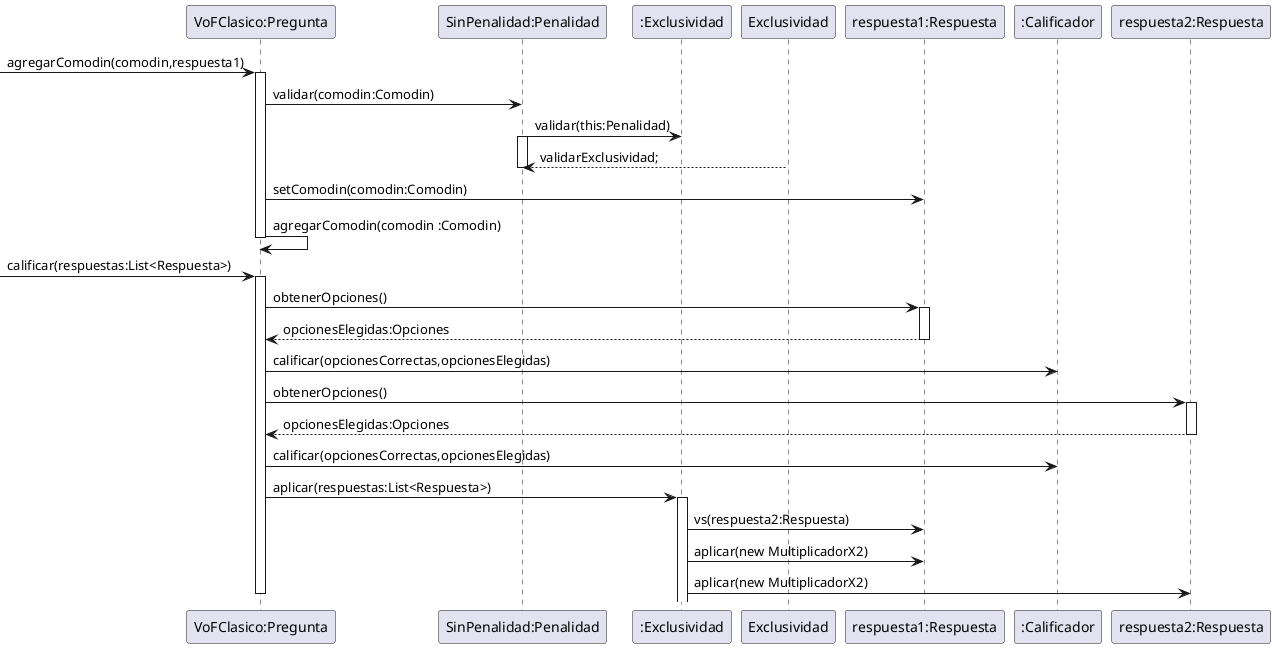 @startuml
[->"VoFClasico:Pregunta":agregarComodin(comodin,respuesta1)
activate "VoFClasico:Pregunta"
"VoFClasico:Pregunta" -> "SinPenalidad:Penalidad":validar(comodin:Comodin)
"SinPenalidad:Penalidad"->":Exclusividad":validar(this:Penalidad)
activate "SinPenalidad:Penalidad"
"Exclusividad"-->"SinPenalidad:Penalidad":validarExclusividad;
 deactivate "SinPenalidad:Penalidad"
 "VoFClasico:Pregunta"->"respuesta1:Respuesta":setComodin(comodin:Comodin)
"VoFClasico:Pregunta" ->"VoFClasico:Pregunta" :agregarComodin(comodin :Comodin)
deactivate "VoFClasico:Pregunta"

[->"VoFClasico:Pregunta":calificar(respuestas:List<Respuesta>)
activate "VoFClasico:Pregunta"
"VoFClasico:Pregunta"->"respuesta1:Respuesta":obtenerOpciones()
activate "respuesta1:Respuesta"
"respuesta1:Respuesta"-->"VoFClasico:Pregunta": opcionesElegidas:Opciones
deactivate "respuesta1:Respuesta"
"VoFClasico:Pregunta"->":Calificador":calificar(opcionesCorrectas,opcionesElegidas)

"VoFClasico:Pregunta"->"respuesta2:Respuesta":obtenerOpciones()
activate "respuesta2:Respuesta"
"respuesta2:Respuesta"-->"VoFClasico:Pregunta": opcionesElegidas:Opciones
deactivate "respuesta2:Respuesta"
"VoFClasico:Pregunta"->":Calificador":calificar(opcionesCorrectas,opcionesElegidas)

"VoFClasico:Pregunta"->":Exclusividad":aplicar(respuestas:List<Respuesta>)
activate ":Exclusividad"
 ":Exclusividad"->"respuesta1:Respuesta":vs(respuesta2:Respuesta)

 ":Exclusividad"->"respuesta1:Respuesta":aplicar(new MultiplicadorX2)
 ":Exclusividad"->"respuesta2:Respuesta":aplicar(new MultiplicadorX2)

deactivate "VoFClasico:Pregunta"


@enduml
